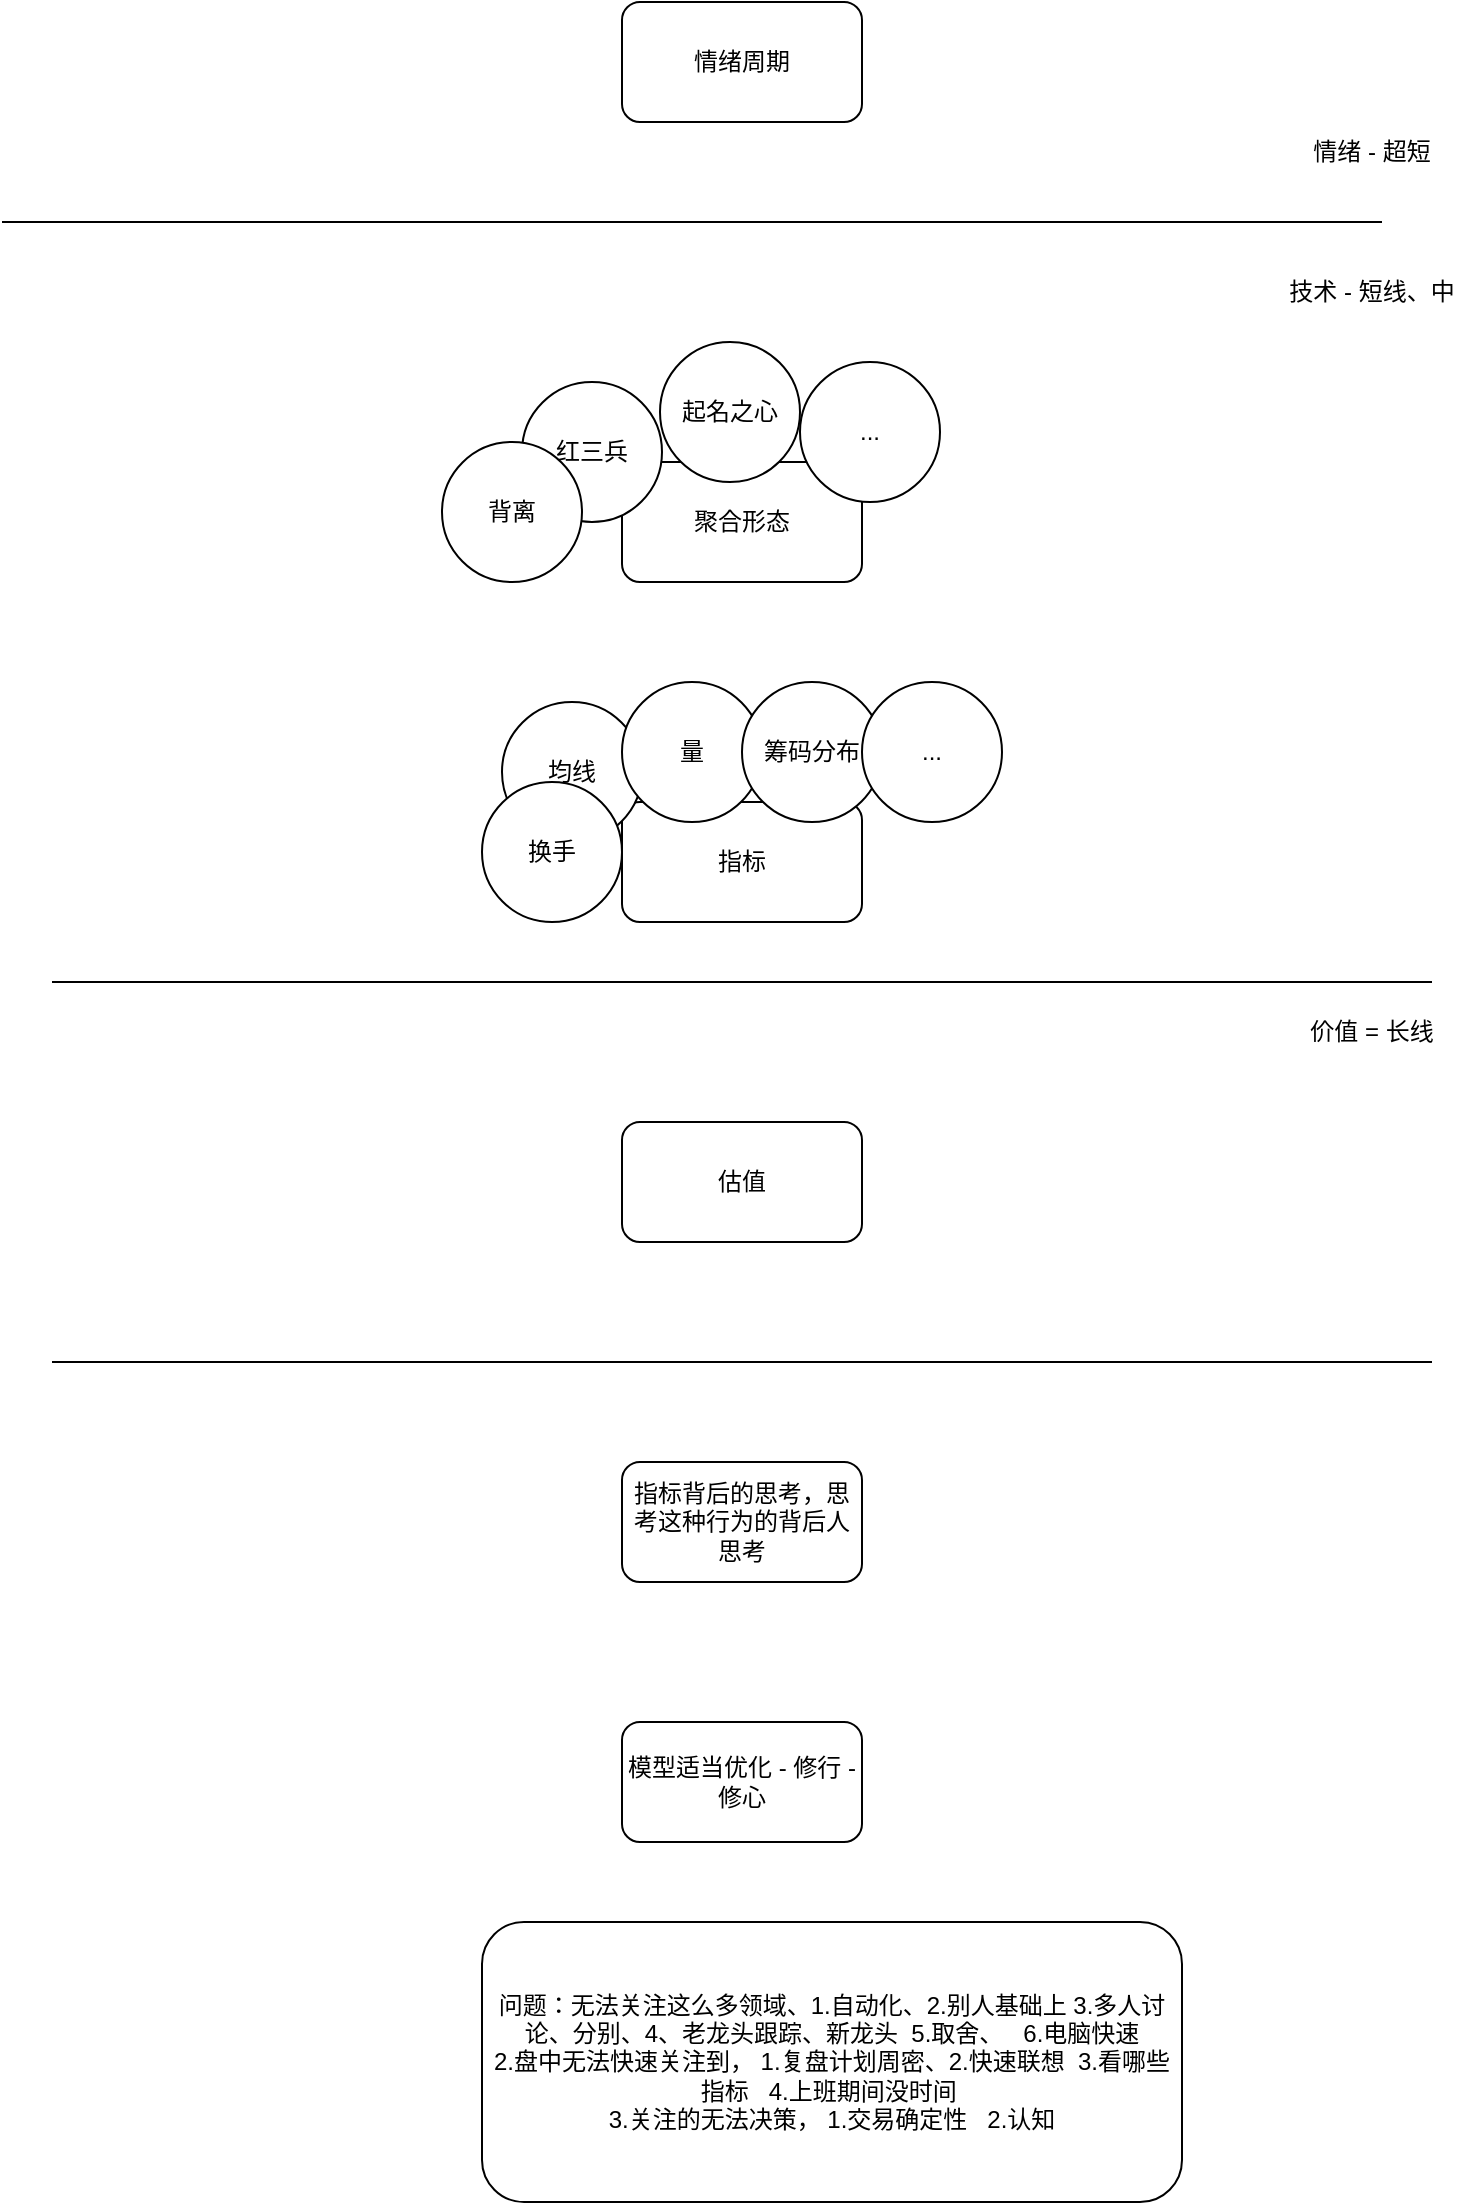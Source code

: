 <mxfile version="20.8.20" type="github">
  <diagram name="第 1 页" id="FiF0fwUgYlSaWCu7eqro">
    <mxGraphModel dx="2049" dy="2315" grid="1" gridSize="10" guides="1" tooltips="1" connect="1" arrows="1" fold="1" page="1" pageScale="1" pageWidth="827" pageHeight="1169" math="0" shadow="0">
      <root>
        <mxCell id="0" />
        <mxCell id="1" parent="0" />
        <mxCell id="hqldBkLt7CdS2uDbmeUH-1" value="模型适当优化 - 修行 - 修心" style="rounded=1;whiteSpace=wrap;html=1;" parent="1" vertex="1">
          <mxGeometry x="360" y="670" width="120" height="60" as="geometry" />
        </mxCell>
        <mxCell id="hqldBkLt7CdS2uDbmeUH-2" value="指标背后的思考，思考这种行为的背后人思考" style="rounded=1;whiteSpace=wrap;html=1;" parent="1" vertex="1">
          <mxGeometry x="360" y="540" width="120" height="60" as="geometry" />
        </mxCell>
        <mxCell id="hqldBkLt7CdS2uDbmeUH-3" value="指标" style="rounded=1;whiteSpace=wrap;html=1;" parent="1" vertex="1">
          <mxGeometry x="360" y="210" width="120" height="60" as="geometry" />
        </mxCell>
        <mxCell id="hqldBkLt7CdS2uDbmeUH-4" value="均线" style="ellipse;whiteSpace=wrap;html=1;aspect=fixed;" parent="1" vertex="1">
          <mxGeometry x="300" y="160" width="70" height="70" as="geometry" />
        </mxCell>
        <mxCell id="hqldBkLt7CdS2uDbmeUH-5" value="聚合形态" style="rounded=1;whiteSpace=wrap;html=1;" parent="1" vertex="1">
          <mxGeometry x="360" y="40" width="120" height="60" as="geometry" />
        </mxCell>
        <mxCell id="hqldBkLt7CdS2uDbmeUH-6" value="红三兵" style="ellipse;whiteSpace=wrap;html=1;aspect=fixed;" parent="1" vertex="1">
          <mxGeometry x="310" width="70" height="70" as="geometry" />
        </mxCell>
        <mxCell id="hqldBkLt7CdS2uDbmeUH-7" value="起名之心" style="ellipse;whiteSpace=wrap;html=1;aspect=fixed;" parent="1" vertex="1">
          <mxGeometry x="379" y="-20" width="70" height="70" as="geometry" />
        </mxCell>
        <mxCell id="hqldBkLt7CdS2uDbmeUH-8" value="..." style="ellipse;whiteSpace=wrap;html=1;aspect=fixed;" parent="1" vertex="1">
          <mxGeometry x="449" y="-10" width="70" height="70" as="geometry" />
        </mxCell>
        <mxCell id="hqldBkLt7CdS2uDbmeUH-9" value="量" style="ellipse;whiteSpace=wrap;html=1;aspect=fixed;" parent="1" vertex="1">
          <mxGeometry x="360" y="150" width="70" height="70" as="geometry" />
        </mxCell>
        <mxCell id="hqldBkLt7CdS2uDbmeUH-10" value="背离" style="ellipse;whiteSpace=wrap;html=1;aspect=fixed;" parent="1" vertex="1">
          <mxGeometry x="270" y="30" width="70" height="70" as="geometry" />
        </mxCell>
        <mxCell id="hqldBkLt7CdS2uDbmeUH-11" value="筹码分布" style="ellipse;whiteSpace=wrap;html=1;aspect=fixed;" parent="1" vertex="1">
          <mxGeometry x="420" y="150" width="70" height="70" as="geometry" />
        </mxCell>
        <mxCell id="hqldBkLt7CdS2uDbmeUH-12" value="..." style="ellipse;whiteSpace=wrap;html=1;aspect=fixed;" parent="1" vertex="1">
          <mxGeometry x="480" y="150" width="70" height="70" as="geometry" />
        </mxCell>
        <mxCell id="hqldBkLt7CdS2uDbmeUH-13" value="情绪周期" style="rounded=1;whiteSpace=wrap;html=1;" parent="1" vertex="1">
          <mxGeometry x="360" y="-190" width="120" height="60" as="geometry" />
        </mxCell>
        <mxCell id="hqldBkLt7CdS2uDbmeUH-14" value="" style="endArrow=none;html=1;rounded=0;" parent="1" edge="1">
          <mxGeometry width="50" height="50" relative="1" as="geometry">
            <mxPoint x="50" y="-80" as="sourcePoint" />
            <mxPoint x="740" y="-80" as="targetPoint" />
          </mxGeometry>
        </mxCell>
        <mxCell id="hqldBkLt7CdS2uDbmeUH-15" value="技术 - 短线、中" style="text;html=1;strokeColor=none;fillColor=none;align=center;verticalAlign=middle;whiteSpace=wrap;rounded=0;" parent="1" vertex="1">
          <mxGeometry x="690" y="-60" width="90" height="30" as="geometry" />
        </mxCell>
        <mxCell id="hqldBkLt7CdS2uDbmeUH-16" value="情绪 - 超短" style="text;html=1;strokeColor=none;fillColor=none;align=center;verticalAlign=middle;whiteSpace=wrap;rounded=0;" parent="1" vertex="1">
          <mxGeometry x="690" y="-130" width="90" height="30" as="geometry" />
        </mxCell>
        <mxCell id="hqldBkLt7CdS2uDbmeUH-17" value="" style="endArrow=none;html=1;rounded=0;" parent="1" edge="1">
          <mxGeometry width="50" height="50" relative="1" as="geometry">
            <mxPoint x="75" y="300" as="sourcePoint" />
            <mxPoint x="765" y="300" as="targetPoint" />
          </mxGeometry>
        </mxCell>
        <mxCell id="hqldBkLt7CdS2uDbmeUH-18" value="" style="endArrow=none;html=1;rounded=0;" parent="1" edge="1">
          <mxGeometry width="50" height="50" relative="1" as="geometry">
            <mxPoint x="75" y="490" as="sourcePoint" />
            <mxPoint x="765" y="490" as="targetPoint" />
          </mxGeometry>
        </mxCell>
        <mxCell id="hqldBkLt7CdS2uDbmeUH-19" value="价值 = 长线" style="text;html=1;strokeColor=none;fillColor=none;align=center;verticalAlign=middle;whiteSpace=wrap;rounded=0;" parent="1" vertex="1">
          <mxGeometry x="690" y="310" width="90" height="30" as="geometry" />
        </mxCell>
        <mxCell id="hqldBkLt7CdS2uDbmeUH-20" value="估值" style="rounded=1;whiteSpace=wrap;html=1;" parent="1" vertex="1">
          <mxGeometry x="360" y="370" width="120" height="60" as="geometry" />
        </mxCell>
        <mxCell id="hqldBkLt7CdS2uDbmeUH-21" value="换手" style="ellipse;whiteSpace=wrap;html=1;aspect=fixed;" parent="1" vertex="1">
          <mxGeometry x="290" y="200" width="70" height="70" as="geometry" />
        </mxCell>
        <mxCell id="hqldBkLt7CdS2uDbmeUH-22" value="问题：无法关注这么多领域、1.自动化、2.别人基础上 3.多人讨论、分别、4、老龙头跟踪、新龙头&amp;nbsp; 5.取舍、&amp;nbsp; &amp;nbsp;6.电脑快速&lt;br&gt;2.盘中无法快速关注到， 1.复盘计划周密、2.快速联想&amp;nbsp; 3.看哪些指标&amp;nbsp; &amp;nbsp;4.上班期间没时间&amp;nbsp;&lt;br&gt;3.关注的无法决策， 1.交易确定性&amp;nbsp; &amp;nbsp;2.认知" style="rounded=1;whiteSpace=wrap;html=1;" parent="1" vertex="1">
          <mxGeometry x="290" y="770" width="350" height="140" as="geometry" />
        </mxCell>
      </root>
    </mxGraphModel>
  </diagram>
</mxfile>
